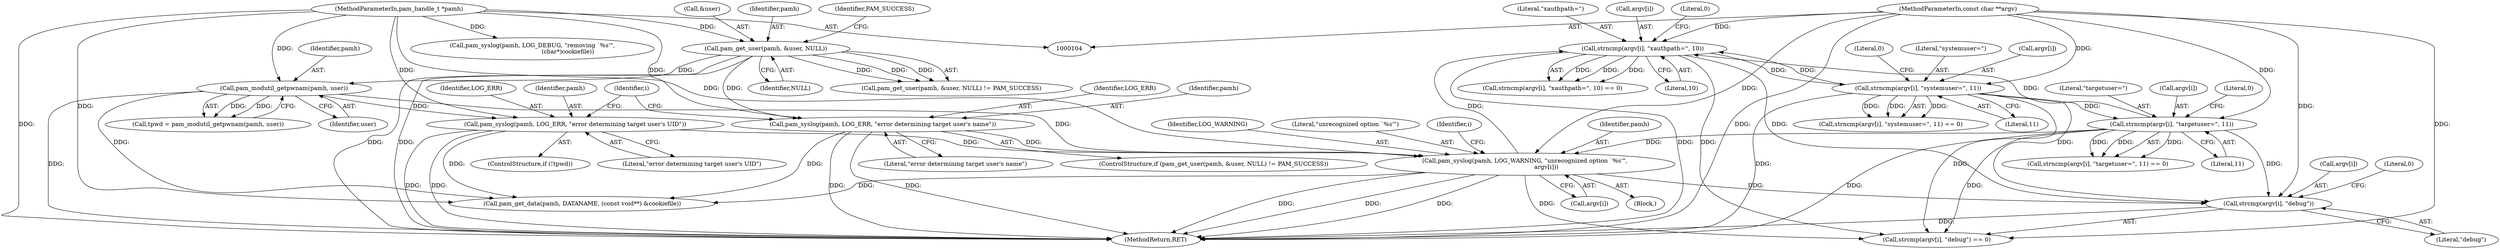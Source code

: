 digraph "1_altlinux_05dafc06cd3dfeb7c4b24942e4e1ae33ff75a123@API" {
"1000167" [label="(Call,strcmp(argv[i], \"debug\"))"];
"1000180" [label="(Call,strncmp(argv[i], \"xauthpath=\", 10))"];
"1000108" [label="(MethodParameterIn,const char **argv)"];
"1000202" [label="(Call,strncmp(argv[i], \"targetuser=\", 11))"];
"1000191" [label="(Call,strncmp(argv[i], \"systemuser=\", 11))"];
"1000211" [label="(Call,pam_syslog(pamh, LOG_WARNING, \"unrecognized option `%s'\",\n                       argv[i]))"];
"1000131" [label="(Call,pam_syslog(pamh, LOG_ERR, \"error determining target user's name\"))"];
"1000125" [label="(Call,pam_get_user(pamh, &user, NULL))"];
"1000105" [label="(MethodParameterIn,pam_handle_t *pamh)"];
"1000139" [label="(Call,pam_modutil_getpwnam(pamh, user))"];
"1000145" [label="(Call,pam_syslog(pamh, LOG_ERR, \"error determining target user's UID\"))"];
"1000197" [label="(Literal,0)"];
"1000166" [label="(Call,strcmp(argv[i], \"debug\") == 0)"];
"1000139" [label="(Call,pam_modutil_getpwnam(pamh, user))"];
"1000126" [label="(Identifier,pamh)"];
"1000196" [label="(Literal,11)"];
"1000220" [label="(Call,pam_get_data(pamh, DATANAME, (const void**) &cookiefile))"];
"1000186" [label="(Literal,0)"];
"1000191" [label="(Call,strncmp(argv[i], \"systemuser=\", 11))"];
"1000212" [label="(Identifier,pamh)"];
"1000130" [label="(Identifier,PAM_SUCCESS)"];
"1000167" [label="(Call,strcmp(argv[i], \"debug\"))"];
"1000137" [label="(Call,tpwd = pam_modutil_getpwnam(pamh, user))"];
"1000215" [label="(Call,argv[i])"];
"1000180" [label="(Call,strncmp(argv[i], \"xauthpath=\", 10))"];
"1000206" [label="(Literal,\"targetuser=\")"];
"1000157" [label="(Identifier,i)"];
"1000213" [label="(Identifier,LOG_WARNING)"];
"1000171" [label="(Literal,\"debug\")"];
"1000141" [label="(Identifier,user)"];
"1000140" [label="(Identifier,pamh)"];
"1000184" [label="(Literal,\"xauthpath=\")"];
"1000190" [label="(Call,strncmp(argv[i], \"systemuser=\", 11) == 0)"];
"1000142" [label="(ControlStructure,if (!tpwd))"];
"1000164" [label="(Block,)"];
"1000148" [label="(Literal,\"error determining target user's UID\")"];
"1000108" [label="(MethodParameterIn,const char **argv)"];
"1000214" [label="(Literal,\"unrecognized option `%s'\")"];
"1000203" [label="(Call,argv[i])"];
"1000147" [label="(Identifier,LOG_ERR)"];
"1000211" [label="(Call,pam_syslog(pamh, LOG_WARNING, \"unrecognized option `%s'\",\n                       argv[i]))"];
"1000124" [label="(Call,pam_get_user(pamh, &user, NULL) != PAM_SUCCESS)"];
"1000129" [label="(Identifier,NULL)"];
"1000146" [label="(Identifier,pamh)"];
"1000133" [label="(Identifier,LOG_ERR)"];
"1000240" [label="(Call,pam_syslog(pamh, LOG_DEBUG, \"removing `%s'\",\n                                      (char*)cookiefile))"];
"1000207" [label="(Literal,11)"];
"1000131" [label="(Call,pam_syslog(pamh, LOG_ERR, \"error determining target user's name\"))"];
"1000125" [label="(Call,pam_get_user(pamh, &user, NULL))"];
"1000127" [label="(Call,&user)"];
"1000168" [label="(Call,argv[i])"];
"1000163" [label="(Identifier,i)"];
"1000202" [label="(Call,strncmp(argv[i], \"targetuser=\", 11))"];
"1000269" [label="(MethodReturn,RET)"];
"1000195" [label="(Literal,\"systemuser=\")"];
"1000201" [label="(Call,strncmp(argv[i], \"targetuser=\", 11) == 0)"];
"1000179" [label="(Call,strncmp(argv[i], \"xauthpath=\", 10) == 0)"];
"1000134" [label="(Literal,\"error determining target user's name\")"];
"1000192" [label="(Call,argv[i])"];
"1000132" [label="(Identifier,pamh)"];
"1000145" [label="(Call,pam_syslog(pamh, LOG_ERR, \"error determining target user's UID\"))"];
"1000105" [label="(MethodParameterIn,pam_handle_t *pamh)"];
"1000172" [label="(Literal,0)"];
"1000185" [label="(Literal,10)"];
"1000208" [label="(Literal,0)"];
"1000123" [label="(ControlStructure,if (pam_get_user(pamh, &user, NULL) != PAM_SUCCESS))"];
"1000181" [label="(Call,argv[i])"];
"1000167" -> "1000166"  [label="AST: "];
"1000167" -> "1000171"  [label="CFG: "];
"1000168" -> "1000167"  [label="AST: "];
"1000171" -> "1000167"  [label="AST: "];
"1000172" -> "1000167"  [label="CFG: "];
"1000167" -> "1000269"  [label="DDG: "];
"1000180" -> "1000167"  [label="DDG: "];
"1000202" -> "1000167"  [label="DDG: "];
"1000211" -> "1000167"  [label="DDG: "];
"1000191" -> "1000167"  [label="DDG: "];
"1000108" -> "1000167"  [label="DDG: "];
"1000180" -> "1000179"  [label="AST: "];
"1000180" -> "1000185"  [label="CFG: "];
"1000181" -> "1000180"  [label="AST: "];
"1000184" -> "1000180"  [label="AST: "];
"1000185" -> "1000180"  [label="AST: "];
"1000186" -> "1000180"  [label="CFG: "];
"1000180" -> "1000269"  [label="DDG: "];
"1000180" -> "1000166"  [label="DDG: "];
"1000180" -> "1000179"  [label="DDG: "];
"1000180" -> "1000179"  [label="DDG: "];
"1000180" -> "1000179"  [label="DDG: "];
"1000108" -> "1000180"  [label="DDG: "];
"1000202" -> "1000180"  [label="DDG: "];
"1000211" -> "1000180"  [label="DDG: "];
"1000191" -> "1000180"  [label="DDG: "];
"1000180" -> "1000191"  [label="DDG: "];
"1000108" -> "1000104"  [label="AST: "];
"1000108" -> "1000269"  [label="DDG: "];
"1000108" -> "1000166"  [label="DDG: "];
"1000108" -> "1000191"  [label="DDG: "];
"1000108" -> "1000202"  [label="DDG: "];
"1000108" -> "1000211"  [label="DDG: "];
"1000202" -> "1000201"  [label="AST: "];
"1000202" -> "1000207"  [label="CFG: "];
"1000203" -> "1000202"  [label="AST: "];
"1000206" -> "1000202"  [label="AST: "];
"1000207" -> "1000202"  [label="AST: "];
"1000208" -> "1000202"  [label="CFG: "];
"1000202" -> "1000269"  [label="DDG: "];
"1000202" -> "1000166"  [label="DDG: "];
"1000202" -> "1000201"  [label="DDG: "];
"1000202" -> "1000201"  [label="DDG: "];
"1000202" -> "1000201"  [label="DDG: "];
"1000191" -> "1000202"  [label="DDG: "];
"1000202" -> "1000211"  [label="DDG: "];
"1000191" -> "1000190"  [label="AST: "];
"1000191" -> "1000196"  [label="CFG: "];
"1000192" -> "1000191"  [label="AST: "];
"1000195" -> "1000191"  [label="AST: "];
"1000196" -> "1000191"  [label="AST: "];
"1000197" -> "1000191"  [label="CFG: "];
"1000191" -> "1000269"  [label="DDG: "];
"1000191" -> "1000166"  [label="DDG: "];
"1000191" -> "1000190"  [label="DDG: "];
"1000191" -> "1000190"  [label="DDG: "];
"1000191" -> "1000190"  [label="DDG: "];
"1000211" -> "1000164"  [label="AST: "];
"1000211" -> "1000215"  [label="CFG: "];
"1000212" -> "1000211"  [label="AST: "];
"1000213" -> "1000211"  [label="AST: "];
"1000214" -> "1000211"  [label="AST: "];
"1000215" -> "1000211"  [label="AST: "];
"1000163" -> "1000211"  [label="CFG: "];
"1000211" -> "1000269"  [label="DDG: "];
"1000211" -> "1000269"  [label="DDG: "];
"1000211" -> "1000269"  [label="DDG: "];
"1000211" -> "1000166"  [label="DDG: "];
"1000131" -> "1000211"  [label="DDG: "];
"1000139" -> "1000211"  [label="DDG: "];
"1000145" -> "1000211"  [label="DDG: "];
"1000105" -> "1000211"  [label="DDG: "];
"1000211" -> "1000220"  [label="DDG: "];
"1000131" -> "1000123"  [label="AST: "];
"1000131" -> "1000134"  [label="CFG: "];
"1000132" -> "1000131"  [label="AST: "];
"1000133" -> "1000131"  [label="AST: "];
"1000134" -> "1000131"  [label="AST: "];
"1000157" -> "1000131"  [label="CFG: "];
"1000131" -> "1000269"  [label="DDG: "];
"1000131" -> "1000269"  [label="DDG: "];
"1000125" -> "1000131"  [label="DDG: "];
"1000105" -> "1000131"  [label="DDG: "];
"1000131" -> "1000220"  [label="DDG: "];
"1000125" -> "1000124"  [label="AST: "];
"1000125" -> "1000129"  [label="CFG: "];
"1000126" -> "1000125"  [label="AST: "];
"1000127" -> "1000125"  [label="AST: "];
"1000129" -> "1000125"  [label="AST: "];
"1000130" -> "1000125"  [label="CFG: "];
"1000125" -> "1000269"  [label="DDG: "];
"1000125" -> "1000269"  [label="DDG: "];
"1000125" -> "1000124"  [label="DDG: "];
"1000125" -> "1000124"  [label="DDG: "];
"1000125" -> "1000124"  [label="DDG: "];
"1000105" -> "1000125"  [label="DDG: "];
"1000125" -> "1000139"  [label="DDG: "];
"1000105" -> "1000104"  [label="AST: "];
"1000105" -> "1000269"  [label="DDG: "];
"1000105" -> "1000139"  [label="DDG: "];
"1000105" -> "1000145"  [label="DDG: "];
"1000105" -> "1000220"  [label="DDG: "];
"1000105" -> "1000240"  [label="DDG: "];
"1000139" -> "1000137"  [label="AST: "];
"1000139" -> "1000141"  [label="CFG: "];
"1000140" -> "1000139"  [label="AST: "];
"1000141" -> "1000139"  [label="AST: "];
"1000137" -> "1000139"  [label="CFG: "];
"1000139" -> "1000269"  [label="DDG: "];
"1000139" -> "1000137"  [label="DDG: "];
"1000139" -> "1000137"  [label="DDG: "];
"1000139" -> "1000145"  [label="DDG: "];
"1000139" -> "1000220"  [label="DDG: "];
"1000145" -> "1000142"  [label="AST: "];
"1000145" -> "1000148"  [label="CFG: "];
"1000146" -> "1000145"  [label="AST: "];
"1000147" -> "1000145"  [label="AST: "];
"1000148" -> "1000145"  [label="AST: "];
"1000157" -> "1000145"  [label="CFG: "];
"1000145" -> "1000269"  [label="DDG: "];
"1000145" -> "1000269"  [label="DDG: "];
"1000145" -> "1000220"  [label="DDG: "];
}
